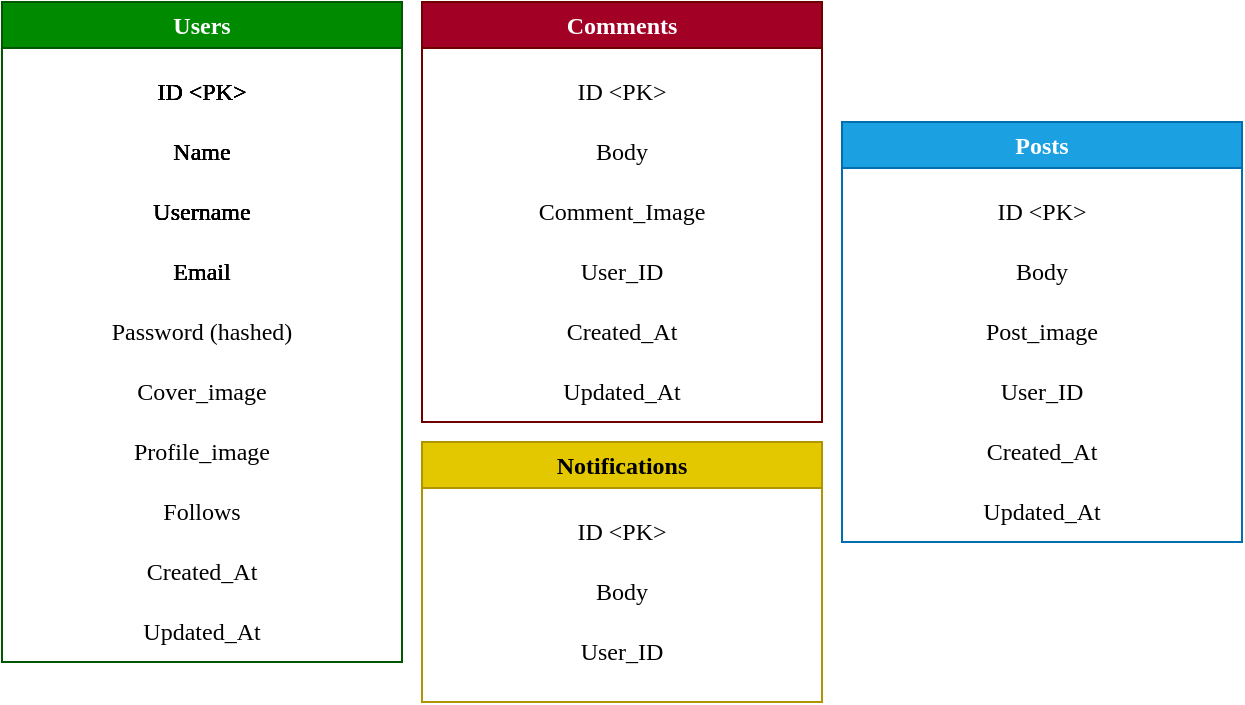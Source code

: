 <mxfile>
    <diagram id="Dvd1g2dyz-dxmW04oXj8" name="Strona-1">
        <mxGraphModel dx="737" dy="552" grid="0" gridSize="10" guides="1" tooltips="1" connect="1" arrows="1" fold="1" page="0" pageScale="1" pageWidth="827" pageHeight="1169" math="0" shadow="0">
            <root>
                <mxCell id="0"/>
                <mxCell id="1" parent="0"/>
                <mxCell id="4" value="Users" style="swimlane;whiteSpace=wrap;html=1;fillColor=#008a00;fontColor=#ffffff;strokeColor=#005700;fontFamily=Verdana;" vertex="1" parent="1">
                    <mxGeometry x="90" y="40" width="200" height="330" as="geometry"/>
                </mxCell>
                <mxCell id="5" value="ID &amp;lt;PK&amp;gt;" style="text;html=1;strokeColor=none;fillColor=none;align=center;verticalAlign=middle;whiteSpace=wrap;rounded=0;fontFamily=Verdana;" vertex="1" parent="4">
                    <mxGeometry x="10" y="30" width="180" height="30" as="geometry"/>
                </mxCell>
                <mxCell id="6" value="Name" style="text;html=1;strokeColor=none;fillColor=none;align=center;verticalAlign=middle;whiteSpace=wrap;rounded=0;fontFamily=Verdana;" vertex="1" parent="4">
                    <mxGeometry x="10" y="60" width="180" height="30" as="geometry"/>
                </mxCell>
                <mxCell id="7" value="Username" style="text;html=1;strokeColor=none;fillColor=none;align=center;verticalAlign=middle;whiteSpace=wrap;rounded=0;fontFamily=Verdana;" vertex="1" parent="4">
                    <mxGeometry x="10" y="90" width="180" height="30" as="geometry"/>
                </mxCell>
                <mxCell id="8" value="Email" style="text;html=1;strokeColor=none;fillColor=none;align=center;verticalAlign=middle;whiteSpace=wrap;rounded=0;fontFamily=Verdana;" vertex="1" parent="4">
                    <mxGeometry x="10" y="120" width="180" height="30" as="geometry"/>
                </mxCell>
                <mxCell id="10" value="Cover_image" style="text;html=1;strokeColor=none;fillColor=none;align=center;verticalAlign=middle;whiteSpace=wrap;rounded=0;fontFamily=Verdana;" vertex="1" parent="4">
                    <mxGeometry x="10" y="180" width="180" height="30" as="geometry"/>
                </mxCell>
                <mxCell id="17" value="ID &amp;lt;PK&amp;gt;" style="text;html=1;strokeColor=none;fillColor=none;align=center;verticalAlign=middle;whiteSpace=wrap;rounded=0;fontFamily=Verdana;" vertex="1" parent="4">
                    <mxGeometry x="10" y="30" width="180" height="30" as="geometry"/>
                </mxCell>
                <mxCell id="18" value="Name" style="text;html=1;strokeColor=none;fillColor=none;align=center;verticalAlign=middle;whiteSpace=wrap;rounded=0;fontFamily=Verdana;" vertex="1" parent="4">
                    <mxGeometry x="10" y="60" width="180" height="30" as="geometry"/>
                </mxCell>
                <mxCell id="19" value="Email" style="text;html=1;strokeColor=none;fillColor=none;align=center;verticalAlign=middle;whiteSpace=wrap;rounded=0;fontFamily=Verdana;" vertex="1" parent="4">
                    <mxGeometry x="10" y="120" width="180" height="30" as="geometry"/>
                </mxCell>
                <mxCell id="20" value="Username" style="text;html=1;strokeColor=none;fillColor=none;align=center;verticalAlign=middle;whiteSpace=wrap;rounded=0;fontFamily=Verdana;" vertex="1" parent="4">
                    <mxGeometry x="10" y="90" width="180" height="30" as="geometry"/>
                </mxCell>
                <mxCell id="21" value="ID &amp;lt;PK&amp;gt;" style="text;html=1;strokeColor=none;fillColor=none;align=center;verticalAlign=middle;whiteSpace=wrap;rounded=0;fontFamily=Verdana;" vertex="1" parent="4">
                    <mxGeometry x="10" y="30" width="180" height="30" as="geometry"/>
                </mxCell>
                <mxCell id="22" value="Name" style="text;html=1;strokeColor=none;fillColor=none;align=center;verticalAlign=middle;whiteSpace=wrap;rounded=0;fontFamily=Verdana;" vertex="1" parent="4">
                    <mxGeometry x="10" y="60" width="180" height="30" as="geometry"/>
                </mxCell>
                <mxCell id="23" value="Email" style="text;html=1;strokeColor=none;fillColor=none;align=center;verticalAlign=middle;whiteSpace=wrap;rounded=0;fontFamily=Verdana;" vertex="1" parent="4">
                    <mxGeometry x="10" y="120" width="180" height="30" as="geometry"/>
                </mxCell>
                <mxCell id="24" value="Username" style="text;html=1;strokeColor=none;fillColor=none;align=center;verticalAlign=middle;whiteSpace=wrap;rounded=0;fontFamily=Verdana;" vertex="1" parent="4">
                    <mxGeometry x="10" y="90" width="180" height="30" as="geometry"/>
                </mxCell>
                <mxCell id="25" value="ID &amp;lt;PK&amp;gt;" style="text;html=1;strokeColor=none;fillColor=none;align=center;verticalAlign=middle;whiteSpace=wrap;rounded=0;fontFamily=Verdana;" vertex="1" parent="4">
                    <mxGeometry x="10" y="30" width="180" height="30" as="geometry"/>
                </mxCell>
                <mxCell id="26" value="Name" style="text;html=1;strokeColor=none;fillColor=none;align=center;verticalAlign=middle;whiteSpace=wrap;rounded=0;fontFamily=Verdana;" vertex="1" parent="4">
                    <mxGeometry x="10" y="60" width="180" height="30" as="geometry"/>
                </mxCell>
                <mxCell id="27" value="Email" style="text;html=1;strokeColor=none;fillColor=none;align=center;verticalAlign=middle;whiteSpace=wrap;rounded=0;fontFamily=Verdana;" vertex="1" parent="4">
                    <mxGeometry x="10" y="120" width="180" height="30" as="geometry"/>
                </mxCell>
                <mxCell id="28" value="Username" style="text;html=1;strokeColor=none;fillColor=none;align=center;verticalAlign=middle;whiteSpace=wrap;rounded=0;fontFamily=Verdana;" vertex="1" parent="4">
                    <mxGeometry x="10" y="90" width="180" height="30" as="geometry"/>
                </mxCell>
                <mxCell id="29" value="Follows" style="text;html=1;strokeColor=none;fillColor=none;align=center;verticalAlign=middle;whiteSpace=wrap;rounded=0;fontFamily=Verdana;" vertex="1" parent="4">
                    <mxGeometry x="10" y="240" width="180" height="30" as="geometry"/>
                </mxCell>
                <mxCell id="30" value="ID &amp;lt;PK&amp;gt;" style="text;html=1;strokeColor=none;fillColor=none;align=center;verticalAlign=middle;whiteSpace=wrap;rounded=1;glass=1;shadow=0;dashed=1;dashPattern=12 12;fontStyle=0;fontFamily=Verdana;" vertex="1" parent="4">
                    <mxGeometry x="10" y="30" width="180" height="30" as="geometry"/>
                </mxCell>
                <mxCell id="31" value="Name" style="text;html=1;strokeColor=none;fillColor=none;align=center;verticalAlign=middle;whiteSpace=wrap;rounded=1;glass=1;shadow=0;dashed=1;dashPattern=12 12;fontFamily=Verdana;" vertex="1" parent="4">
                    <mxGeometry x="10" y="60" width="180" height="30" as="geometry"/>
                </mxCell>
                <mxCell id="33" value="Username" style="text;html=1;strokeColor=none;fillColor=none;align=center;verticalAlign=middle;whiteSpace=wrap;rounded=1;glass=1;shadow=0;dashed=1;dashPattern=12 12;fontFamily=Verdana;" vertex="1" parent="4">
                    <mxGeometry x="10" y="90" width="180" height="30" as="geometry"/>
                </mxCell>
                <mxCell id="55" value="Password (hashed)" style="text;html=1;strokeColor=none;fillColor=none;align=center;verticalAlign=middle;whiteSpace=wrap;rounded=0;fontFamily=Verdana;" vertex="1" parent="4">
                    <mxGeometry x="10" y="150" width="180" height="30" as="geometry"/>
                </mxCell>
                <mxCell id="9" value="Profile_image" style="text;html=1;strokeColor=none;fillColor=none;align=center;verticalAlign=middle;whiteSpace=wrap;rounded=1;glass=1;shadow=0;dashed=1;dashPattern=12 12;fontFamily=Verdana;" vertex="1" parent="4">
                    <mxGeometry x="10" y="210" width="180" height="30" as="geometry"/>
                </mxCell>
                <mxCell id="44" value="Created_At" style="text;html=1;strokeColor=none;fillColor=none;align=center;verticalAlign=middle;whiteSpace=wrap;rounded=1;glass=1;shadow=0;dashed=1;dashPattern=12 12;fontFamily=Verdana;" vertex="1" parent="4">
                    <mxGeometry x="10" y="270" width="180" height="30" as="geometry"/>
                </mxCell>
                <mxCell id="45" value="Updated_At" style="text;html=1;strokeColor=none;fillColor=none;align=center;verticalAlign=middle;whiteSpace=wrap;rounded=1;glass=1;shadow=0;dashed=1;dashPattern=12 12;fontFamily=Verdana;" vertex="1" parent="4">
                    <mxGeometry x="10" y="300" width="180" height="30" as="geometry"/>
                </mxCell>
                <mxCell id="12" value="Posts" style="swimlane;whiteSpace=wrap;html=1;fillColor=#1ba1e2;fontColor=#ffffff;strokeColor=#006EAF;fontFamily=Verdana;" vertex="1" parent="1">
                    <mxGeometry x="510" y="100" width="200" height="210" as="geometry"/>
                </mxCell>
                <mxCell id="13" value="ID &amp;lt;PK&amp;gt;" style="text;html=1;strokeColor=none;fillColor=none;align=center;verticalAlign=middle;whiteSpace=wrap;rounded=0;fontFamily=Verdana;" vertex="1" parent="12">
                    <mxGeometry x="10" y="30" width="180" height="30" as="geometry"/>
                </mxCell>
                <mxCell id="14" value="Body" style="text;html=1;strokeColor=none;fillColor=none;align=center;verticalAlign=middle;whiteSpace=wrap;rounded=0;fontFamily=Verdana;" vertex="1" parent="12">
                    <mxGeometry x="10" y="60" width="180" height="30" as="geometry"/>
                </mxCell>
                <mxCell id="15" value="Post_image" style="text;html=1;strokeColor=none;fillColor=none;align=center;verticalAlign=middle;whiteSpace=wrap;rounded=0;fontFamily=Verdana;" vertex="1" parent="12">
                    <mxGeometry x="10" y="90" width="180" height="30" as="geometry"/>
                </mxCell>
                <mxCell id="16" value="User_ID" style="text;html=1;strokeColor=none;fillColor=none;align=center;verticalAlign=middle;whiteSpace=wrap;rounded=0;fontFamily=Verdana;" vertex="1" parent="12">
                    <mxGeometry x="10" y="120" width="180" height="30" as="geometry"/>
                </mxCell>
                <mxCell id="48" value="Created_At" style="text;html=1;strokeColor=none;fillColor=none;align=center;verticalAlign=middle;whiteSpace=wrap;rounded=1;glass=1;shadow=0;dashed=1;dashPattern=12 12;fontFamily=Verdana;" vertex="1" parent="12">
                    <mxGeometry x="10" y="150" width="180" height="30" as="geometry"/>
                </mxCell>
                <mxCell id="49" value="Updated_At" style="text;html=1;strokeColor=none;fillColor=none;align=center;verticalAlign=middle;whiteSpace=wrap;rounded=1;glass=1;shadow=0;dashed=1;dashPattern=12 12;fontFamily=Verdana;" vertex="1" parent="12">
                    <mxGeometry x="10" y="180" width="180" height="30" as="geometry"/>
                </mxCell>
                <mxCell id="37" value="Comments" style="swimlane;whiteSpace=wrap;html=1;fillColor=#a20025;fontColor=#ffffff;strokeColor=#6F0000;fontFamily=Verdana;" vertex="1" parent="1">
                    <mxGeometry x="300" y="40" width="200" height="210" as="geometry"/>
                </mxCell>
                <mxCell id="38" value="ID &amp;lt;PK&amp;gt;" style="text;html=1;strokeColor=none;fillColor=none;align=center;verticalAlign=middle;whiteSpace=wrap;rounded=0;shadow=0;fontStyle=0;fontFamily=Verdana;" vertex="1" parent="37">
                    <mxGeometry x="10" y="30" width="180" height="30" as="geometry"/>
                </mxCell>
                <mxCell id="39" value="Body" style="text;html=1;strokeColor=none;fillColor=none;align=center;verticalAlign=middle;whiteSpace=wrap;rounded=0;fontFamily=Verdana;" vertex="1" parent="37">
                    <mxGeometry x="10" y="60" width="180" height="30" as="geometry"/>
                </mxCell>
                <mxCell id="40" value="Comment_Image" style="text;html=1;strokeColor=none;fillColor=none;align=center;verticalAlign=middle;whiteSpace=wrap;rounded=0;fontFamily=Verdana;" vertex="1" parent="37">
                    <mxGeometry x="10" y="90" width="180" height="30" as="geometry"/>
                </mxCell>
                <mxCell id="41" value="User_ID" style="text;html=1;strokeColor=none;fillColor=none;align=center;verticalAlign=middle;whiteSpace=wrap;rounded=0;fontFamily=Verdana;" vertex="1" parent="37">
                    <mxGeometry x="10" y="120" width="180" height="30" as="geometry"/>
                </mxCell>
                <mxCell id="46" value="Created_At" style="text;html=1;strokeColor=none;fillColor=none;align=center;verticalAlign=middle;whiteSpace=wrap;rounded=1;glass=1;shadow=0;dashed=1;dashPattern=12 12;fontFamily=Verdana;" vertex="1" parent="37">
                    <mxGeometry x="10" y="150" width="180" height="30" as="geometry"/>
                </mxCell>
                <mxCell id="47" value="Updated_At" style="text;html=1;strokeColor=none;fillColor=none;align=center;verticalAlign=middle;whiteSpace=wrap;rounded=1;glass=1;shadow=0;dashed=1;dashPattern=12 12;fontFamily=Verdana;" vertex="1" parent="37">
                    <mxGeometry x="10" y="180" width="180" height="30" as="geometry"/>
                </mxCell>
                <mxCell id="58" value="Notifications" style="swimlane;whiteSpace=wrap;html=1;fillColor=#e3c800;fontColor=#000000;strokeColor=#B09500;fontFamily=Verdana;" vertex="1" parent="1">
                    <mxGeometry x="300" y="260" width="200" height="130" as="geometry"/>
                </mxCell>
                <mxCell id="59" value="ID &amp;lt;PK&amp;gt;" style="text;html=1;strokeColor=none;fillColor=none;align=center;verticalAlign=middle;whiteSpace=wrap;rounded=0;fontFamily=Verdana;" vertex="1" parent="58">
                    <mxGeometry x="10" y="30" width="180" height="30" as="geometry"/>
                </mxCell>
                <mxCell id="60" value="Body" style="text;html=1;strokeColor=none;fillColor=none;align=center;verticalAlign=middle;whiteSpace=wrap;rounded=0;fontFamily=Verdana;" vertex="1" parent="58">
                    <mxGeometry x="10" y="60" width="180" height="30" as="geometry"/>
                </mxCell>
                <mxCell id="62" value="User_ID" style="text;html=1;strokeColor=none;fillColor=none;align=center;verticalAlign=middle;whiteSpace=wrap;rounded=0;fontFamily=Verdana;" vertex="1" parent="58">
                    <mxGeometry x="10" y="90" width="180" height="30" as="geometry"/>
                </mxCell>
            </root>
        </mxGraphModel>
    </diagram>
</mxfile>